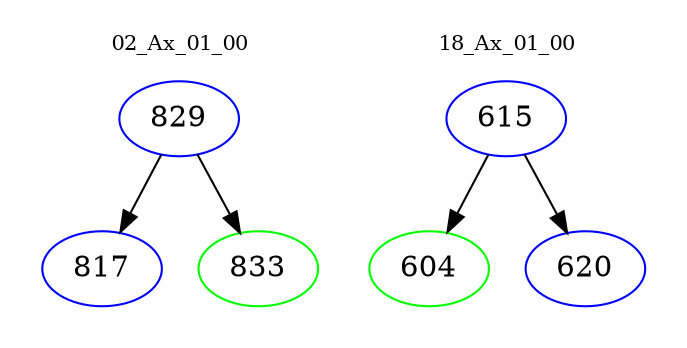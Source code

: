 digraph{
subgraph cluster_0 {
color = white
label = "02_Ax_01_00";
fontsize=10;
T0_829 [label="829", color="blue"]
T0_829 -> T0_817 [color="black"]
T0_817 [label="817", color="blue"]
T0_829 -> T0_833 [color="black"]
T0_833 [label="833", color="green"]
}
subgraph cluster_1 {
color = white
label = "18_Ax_01_00";
fontsize=10;
T1_615 [label="615", color="blue"]
T1_615 -> T1_604 [color="black"]
T1_604 [label="604", color="green"]
T1_615 -> T1_620 [color="black"]
T1_620 [label="620", color="blue"]
}
}
